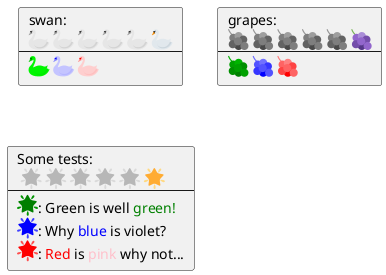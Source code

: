 {
  "sha1": "89v5fk4q8emlfnyvnhes8mkpjyzzwdi",
  "insertion": {
    "when": "2024-05-30T20:48:21.370Z",
    "url": "https://github.com/plantuml/plantuml/discussions/820",
    "user": "plantuml@gmail.com"
  }
}
@startuml
card c1 [
swan:
<#0:swan:> <#1:swan:> <#7:swan:> <#A:swan:> <#F:swan:> <:swan:>
--
<#green:swan:> <#blue:swan:> <#red:swan:>
]
card c2 [
grapes:
<#0:grapes:> <#1:grapes:> <#7:grapes:> <#A:grapes:> <#F:grapes:> <:grapes:>
--
<#green:grapes:> <#blue:grapes:> <#red:grapes:>
]

card c [
Some tests:
 <#0:star2:> <#1:star2:> <#7:star2:> <#A:star2:> <#F:star2:> <:star2:>
--
<#green:star2:>: Green is well <color:green>green!
<#blue:star2:>: Why <color:blue>blue</color> is violet?
<#red:star2:>: <color:red>Red</color> is <color:pink>pink</color> why not...
]

@enduml
